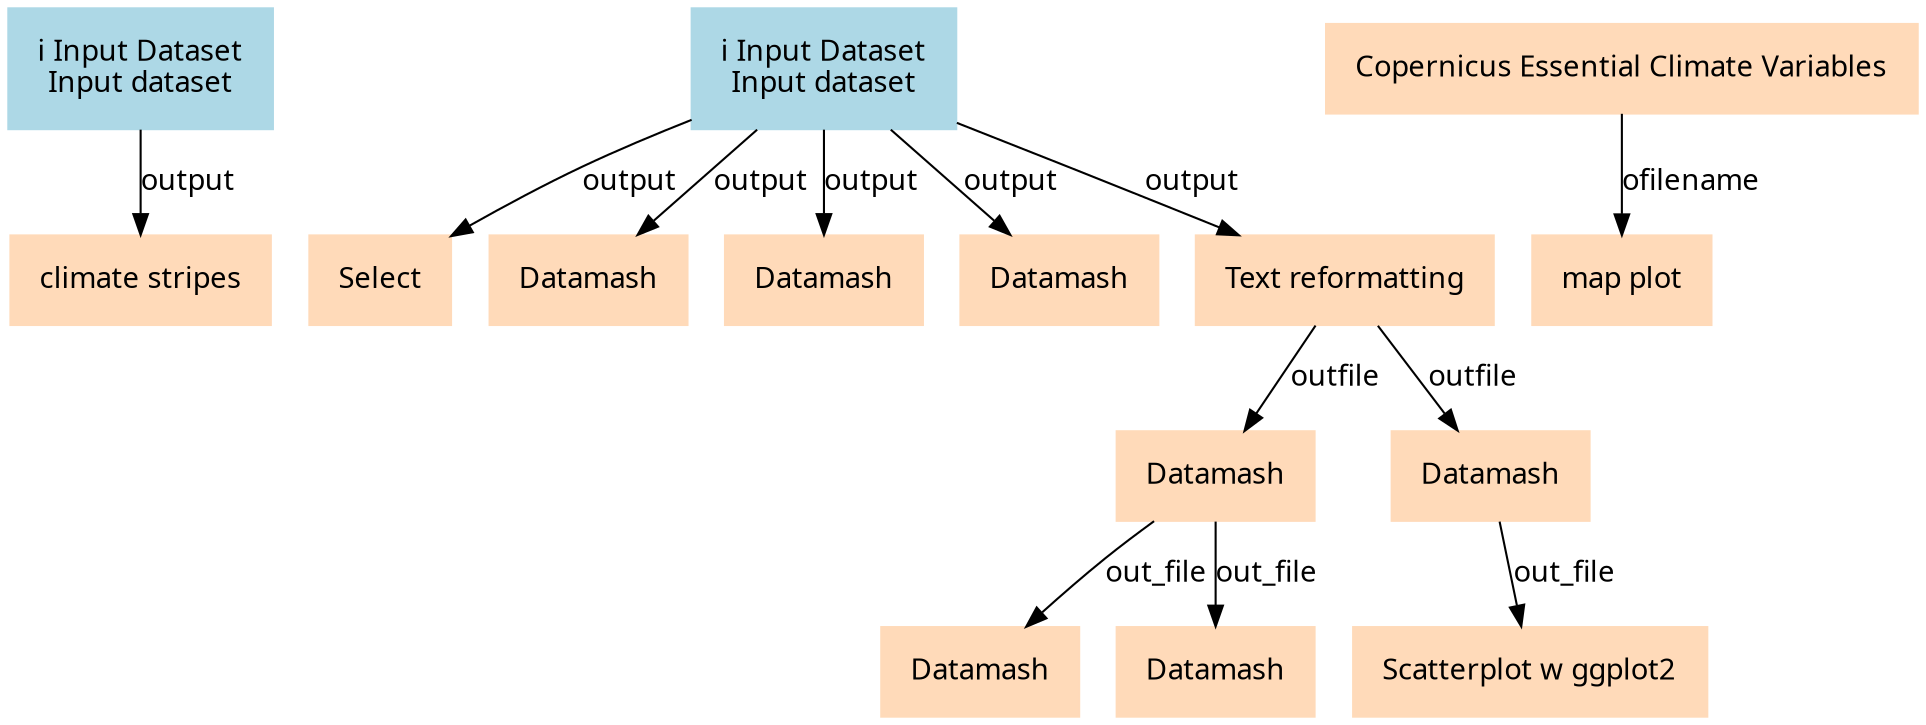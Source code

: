 digraph main {
  node [fontname="Atkinson Hyperlegible", shape=box, color=white,style=filled,color=peachpuff,margin="0.2,0.2"];
  edge [fontname="Atkinson Hyperlegible"];
  0[color=lightblue,label="ℹ️ Input Dataset\nInput dataset"]
  1[color=lightblue,label="ℹ️ Input Dataset\nInput dataset"]
  2[label="Copernicus Essential Climate Variables"]
  3[label="climate stripes"]
  0 -> 3 [label="output"]
  4[label="Select"]
  1 -> 4 [label="output"]
  5[label="Datamash"]
  1 -> 5 [label="output"]
  6[label="Datamash"]
  1 -> 6 [label="output"]
  7[label="Datamash"]
  1 -> 7 [label="output"]
  8[label="Text reformatting"]
  1 -> 8 [label="output"]
  9[label="map plot"]
  2 -> 9 [label="ofilename"]
  10[label="Datamash"]
  8 -> 10 [label="outfile"]
  11[label="Datamash"]
  8 -> 11 [label="outfile"]
  12[label="Datamash"]
  10 -> 12 [label="out_file"]
  13[label="Datamash"]
  10 -> 13 [label="out_file"]
  14[label="Scatterplot w ggplot2"]
  11 -> 14 [label="out_file"]
}